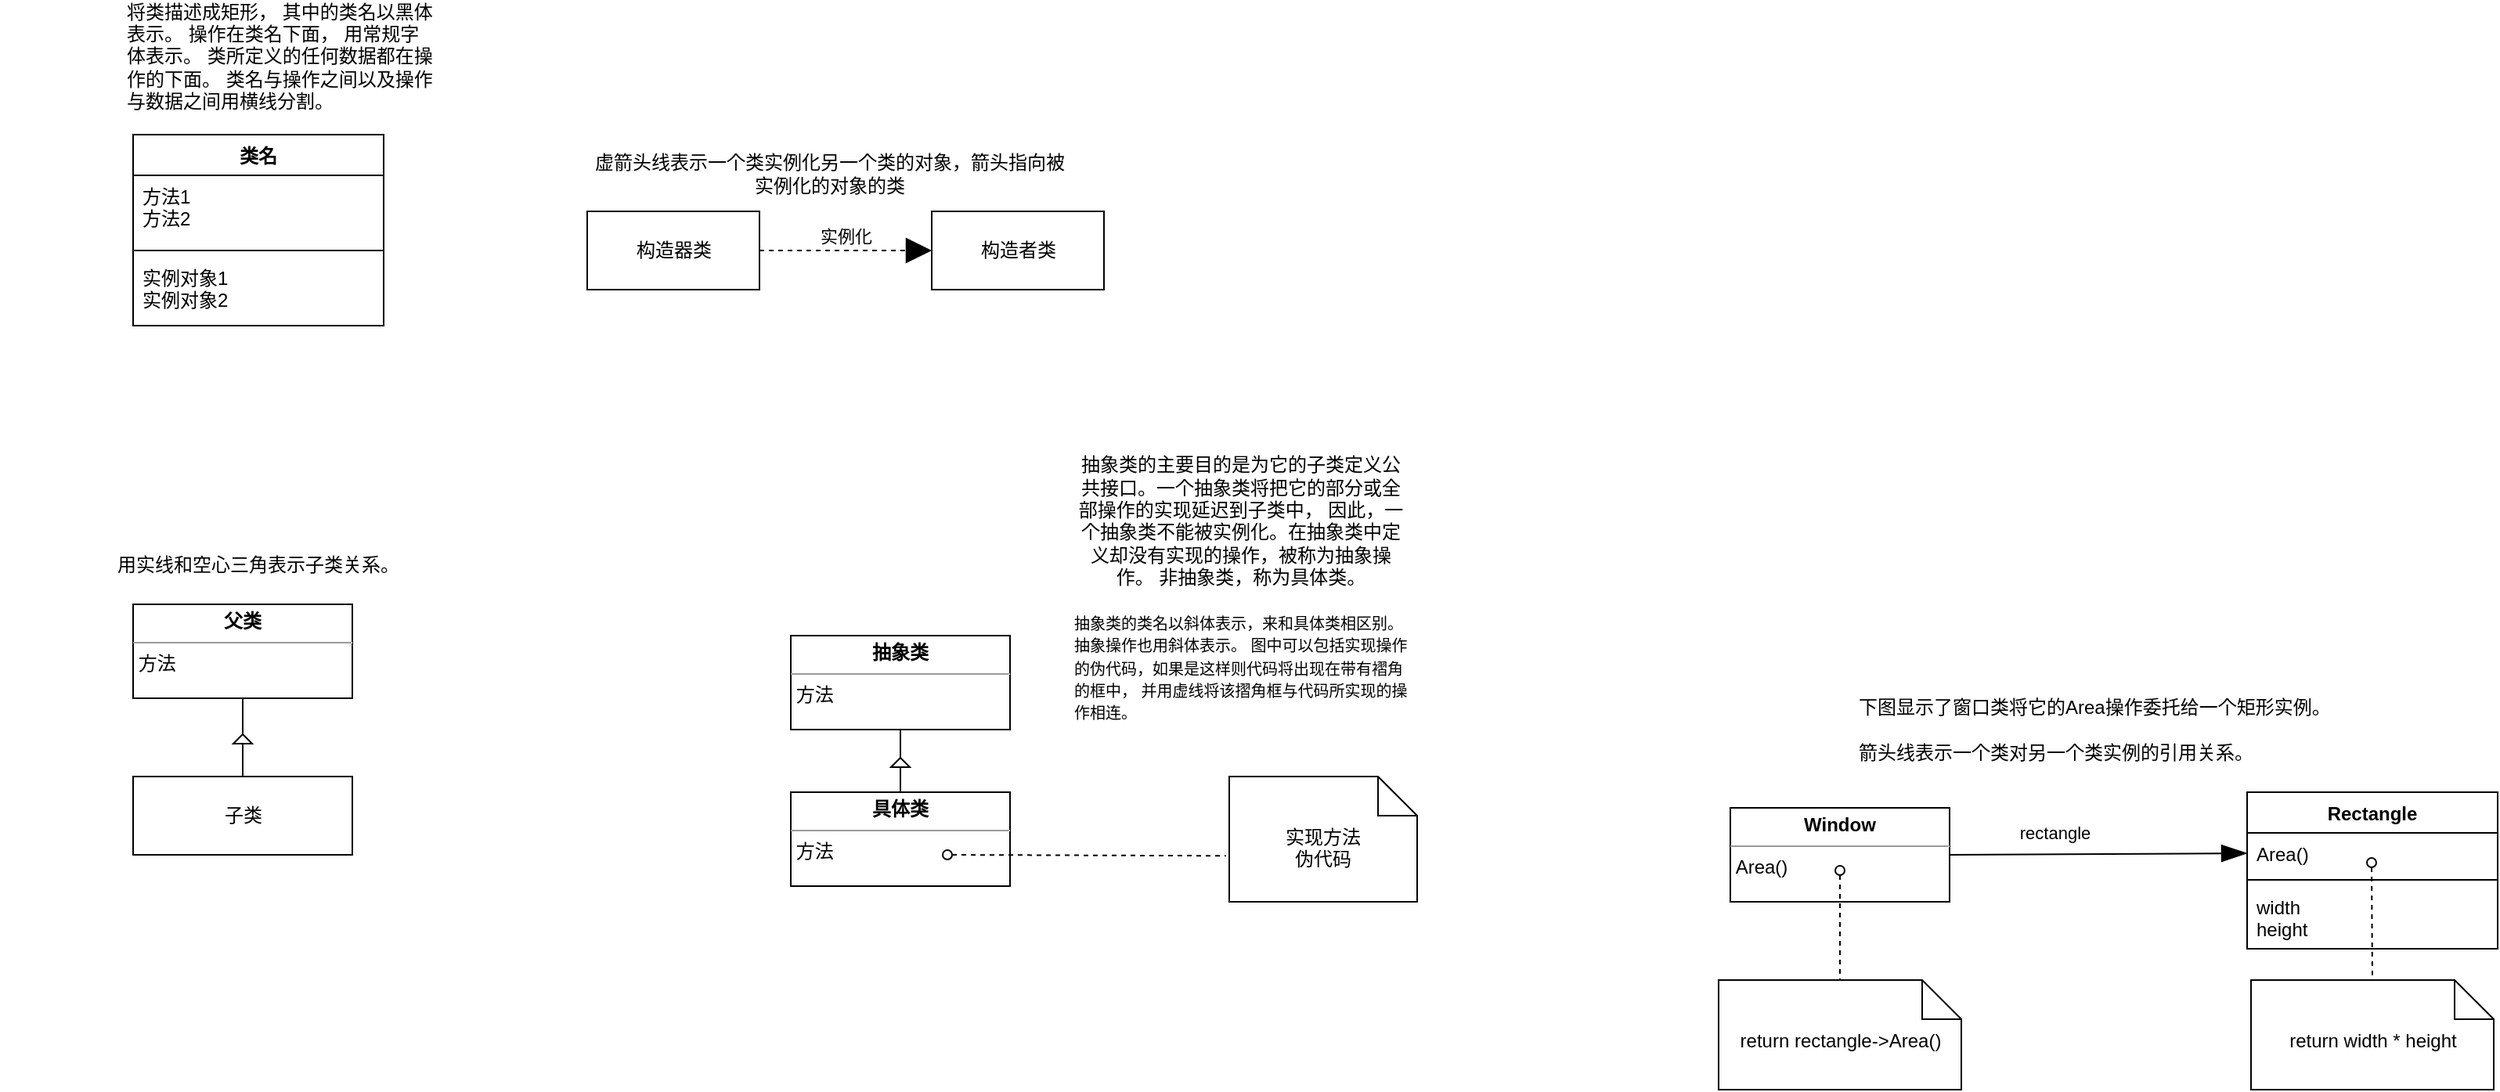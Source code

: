 <mxfile version="15.3.5" type="github">
  <diagram id="C5RBs43oDa-KdzZeNtuy" name="Page-1">
    <mxGraphModel dx="946" dy="589" grid="1" gridSize="10" guides="1" tooltips="1" connect="1" arrows="1" fold="1" page="1" pageScale="1" pageWidth="3300" pageHeight="4681" math="0" shadow="0">
      <root>
        <mxCell id="WIyWlLk6GJQsqaUBKTNV-0" />
        <mxCell id="WIyWlLk6GJQsqaUBKTNV-1" parent="WIyWlLk6GJQsqaUBKTNV-0" />
        <mxCell id="qGOXJuil2sutBYdM2akC-37" value="" style="endArrow=none;html=1;rounded=0;align=center;verticalAlign=bottom;labelBackgroundColor=none;startSize=14;endSize=14;sourcePerimeterSpacing=8;targetPerimeterSpacing=8;exitX=0.5;exitY=0;exitDx=0;exitDy=0;entryX=0.5;entryY=1;entryDx=0;entryDy=0;" edge="1" parent="WIyWlLk6GJQsqaUBKTNV-1" source="qGOXJuil2sutBYdM2akC-31" target="qGOXJuil2sutBYdM2akC-30">
          <mxGeometry relative="1" as="geometry">
            <mxPoint x="716" y="770" as="sourcePoint" />
            <mxPoint x="716" y="720" as="targetPoint" />
          </mxGeometry>
        </mxCell>
        <mxCell id="qGOXJuil2sutBYdM2akC-0" value="类名" style="swimlane;fontStyle=1;align=center;verticalAlign=top;childLayout=stackLayout;horizontal=1;startSize=26;horizontalStack=0;resizeParent=1;resizeParentMax=0;resizeLast=0;collapsible=1;marginBottom=0;hachureGap=4;pointerEvents=0;" vertex="1" parent="WIyWlLk6GJQsqaUBKTNV-1">
          <mxGeometry x="320" y="310" width="160" height="122" as="geometry">
            <mxRectangle x="330" y="260" width="60" height="26" as="alternateBounds" />
          </mxGeometry>
        </mxCell>
        <mxCell id="qGOXJuil2sutBYdM2akC-1" value="方法1&#xa;方法2" style="text;strokeColor=none;fillColor=none;align=left;verticalAlign=top;spacingLeft=4;spacingRight=4;overflow=hidden;rotatable=0;points=[[0,0.5],[1,0.5]];portConstraint=eastwest;" vertex="1" parent="qGOXJuil2sutBYdM2akC-0">
          <mxGeometry y="26" width="160" height="44" as="geometry" />
        </mxCell>
        <mxCell id="qGOXJuil2sutBYdM2akC-2" value="" style="line;strokeWidth=1;fillColor=none;align=left;verticalAlign=middle;spacingTop=-1;spacingLeft=3;spacingRight=3;rotatable=0;labelPosition=right;points=[];portConstraint=eastwest;" vertex="1" parent="qGOXJuil2sutBYdM2akC-0">
          <mxGeometry y="70" width="160" height="8" as="geometry" />
        </mxCell>
        <mxCell id="qGOXJuil2sutBYdM2akC-3" value="实例对象1&#xa;实例对象2" style="text;strokeColor=none;fillColor=none;align=left;verticalAlign=top;spacingLeft=4;spacingRight=4;overflow=hidden;rotatable=0;points=[[0,0.5],[1,0.5]];portConstraint=eastwest;" vertex="1" parent="qGOXJuil2sutBYdM2akC-0">
          <mxGeometry y="78" width="160" height="44" as="geometry" />
        </mxCell>
        <mxCell id="qGOXJuil2sutBYdM2akC-5" value="将类描述成矩形， 其中的类名以黑体表示。 操作在类名下面， 用常规字体表示。 类所定义的任何数据都在操作的下面。 类名与操作之间以及操作与数据之间用横线分割。" style="text;html=1;strokeColor=none;fillColor=none;align=left;verticalAlign=middle;whiteSpace=wrap;rounded=0;hachureGap=4;pointerEvents=0;" vertex="1" parent="WIyWlLk6GJQsqaUBKTNV-1">
          <mxGeometry x="314" y="250" width="200" height="20" as="geometry" />
        </mxCell>
        <mxCell id="qGOXJuil2sutBYdM2akC-6" value="构造器类" style="html=1;hachureGap=4;pointerEvents=0;" vertex="1" parent="WIyWlLk6GJQsqaUBKTNV-1">
          <mxGeometry x="610" y="359" width="110" height="50" as="geometry" />
        </mxCell>
        <mxCell id="qGOXJuil2sutBYdM2akC-7" value="构造者类" style="html=1;hachureGap=4;pointerEvents=0;" vertex="1" parent="WIyWlLk6GJQsqaUBKTNV-1">
          <mxGeometry x="830" y="359" width="110" height="50" as="geometry" />
        </mxCell>
        <mxCell id="qGOXJuil2sutBYdM2akC-10" value="实例化" style="html=1;verticalAlign=bottom;endArrow=block;startSize=14;endSize=14;sourcePerimeterSpacing=8;targetPerimeterSpacing=8;dashed=1;exitX=1;exitY=0.5;exitDx=0;exitDy=0;entryX=0;entryY=0.5;entryDx=0;entryDy=0;" edge="1" parent="WIyWlLk6GJQsqaUBKTNV-1" source="qGOXJuil2sutBYdM2akC-6" target="qGOXJuil2sutBYdM2akC-7">
          <mxGeometry width="80" relative="1" as="geometry">
            <mxPoint x="600" y="500" as="sourcePoint" />
            <mxPoint x="800" y="384" as="targetPoint" />
          </mxGeometry>
        </mxCell>
        <mxCell id="qGOXJuil2sutBYdM2akC-16" value="虚箭头线表示一个类实例化另一个类的对象，箭头指向被实例化的对象的类" style="text;html=1;strokeColor=none;fillColor=none;align=center;verticalAlign=middle;whiteSpace=wrap;rounded=0;hachureGap=4;pointerEvents=0;" vertex="1" parent="WIyWlLk6GJQsqaUBKTNV-1">
          <mxGeometry x="610" y="330" width="310" height="10" as="geometry" />
        </mxCell>
        <mxCell id="qGOXJuil2sutBYdM2akC-17" value="&lt;p style=&quot;margin: 0px ; margin-top: 4px ; text-align: center&quot;&gt;&lt;b&gt;父类&lt;/b&gt;&lt;/p&gt;&lt;hr size=&quot;1&quot;&gt;&lt;div style=&quot;height: 2px&quot;&gt;&amp;nbsp;方法&lt;/div&gt;" style="verticalAlign=top;align=left;overflow=fill;fontSize=12;fontFamily=Helvetica;html=1;hachureGap=4;pointerEvents=0;" vertex="1" parent="WIyWlLk6GJQsqaUBKTNV-1">
          <mxGeometry x="320" y="610" width="140" height="60" as="geometry" />
        </mxCell>
        <mxCell id="qGOXJuil2sutBYdM2akC-19" value="子类" style="html=1;hachureGap=4;pointerEvents=0;" vertex="1" parent="WIyWlLk6GJQsqaUBKTNV-1">
          <mxGeometry x="320" y="720" width="140" height="50" as="geometry" />
        </mxCell>
        <mxCell id="qGOXJuil2sutBYdM2akC-23" value="" style="endArrow=none;html=1;rounded=0;align=center;verticalAlign=bottom;labelBackgroundColor=none;startSize=14;endSize=14;sourcePerimeterSpacing=8;targetPerimeterSpacing=8;exitX=0.5;exitY=0;exitDx=0;exitDy=0;entryX=0.5;entryY=1;entryDx=0;entryDy=0;" edge="1" parent="WIyWlLk6GJQsqaUBKTNV-1" source="qGOXJuil2sutBYdM2akC-19" target="qGOXJuil2sutBYdM2akC-17">
          <mxGeometry relative="1" as="geometry">
            <mxPoint x="590" y="702" as="sourcePoint" />
            <mxPoint x="730" y="702" as="targetPoint" />
          </mxGeometry>
        </mxCell>
        <mxCell id="qGOXJuil2sutBYdM2akC-22" value="" style="triangle;aspect=fixed;fillColor=default;hachureGap=4;pointerEvents=0;rotation=270;" vertex="1" parent="WIyWlLk6GJQsqaUBKTNV-1">
          <mxGeometry x="387" y="690" width="6" height="12" as="geometry" />
        </mxCell>
        <mxCell id="qGOXJuil2sutBYdM2akC-26" value="用实线和空心三角表示子类关系。" style="text;html=1;strokeColor=none;fillColor=none;align=center;verticalAlign=middle;whiteSpace=wrap;rounded=0;hachureGap=4;pointerEvents=0;" vertex="1" parent="WIyWlLk6GJQsqaUBKTNV-1">
          <mxGeometry x="235" y="560" width="330" height="50" as="geometry" />
        </mxCell>
        <mxCell id="qGOXJuil2sutBYdM2akC-30" value="&lt;p style=&quot;margin: 0px ; margin-top: 4px ; text-align: center&quot;&gt;&lt;b&gt;抽象类&lt;/b&gt;&lt;/p&gt;&lt;hr size=&quot;1&quot;&gt;&lt;div style=&quot;height: 2px&quot;&gt;&amp;nbsp;方法&lt;/div&gt;" style="verticalAlign=top;align=left;overflow=fill;fontSize=12;fontFamily=Helvetica;html=1;hachureGap=4;pointerEvents=0;" vertex="1" parent="WIyWlLk6GJQsqaUBKTNV-1">
          <mxGeometry x="740" y="630" width="140" height="60" as="geometry" />
        </mxCell>
        <mxCell id="qGOXJuil2sutBYdM2akC-31" value="&lt;p style=&quot;margin: 0px ; margin-top: 4px ; text-align: center&quot;&gt;&lt;b&gt;具体类&lt;/b&gt;&lt;/p&gt;&lt;hr size=&quot;1&quot;&gt;&lt;div style=&quot;height: 2px&quot;&gt;&amp;nbsp;方法&lt;/div&gt;" style="verticalAlign=top;align=left;overflow=fill;fontSize=12;fontFamily=Helvetica;html=1;hachureGap=4;pointerEvents=0;" vertex="1" parent="WIyWlLk6GJQsqaUBKTNV-1">
          <mxGeometry x="740" y="730" width="140" height="60" as="geometry" />
        </mxCell>
        <mxCell id="qGOXJuil2sutBYdM2akC-36" value="实现方法&lt;br&gt;伪代码" style="shape=note2;boundedLbl=1;whiteSpace=wrap;html=1;size=25;verticalAlign=top;align=center;hachureGap=4;pointerEvents=0;fillColor=default;" vertex="1" parent="WIyWlLk6GJQsqaUBKTNV-1">
          <mxGeometry x="1020" y="720" width="120" height="80" as="geometry" />
        </mxCell>
        <mxCell id="qGOXJuil2sutBYdM2akC-44" value="" style="group" vertex="1" connectable="0" parent="WIyWlLk6GJQsqaUBKTNV-1">
          <mxGeometry x="804" y="690" width="12" height="50" as="geometry" />
        </mxCell>
        <mxCell id="qGOXJuil2sutBYdM2akC-38" value="" style="triangle;aspect=fixed;fillColor=#FFFFFF;hachureGap=4;pointerEvents=0;rotation=270;" vertex="1" parent="qGOXJuil2sutBYdM2akC-44">
          <mxGeometry x="3" y="15" width="6" height="12" as="geometry" />
        </mxCell>
        <mxCell id="qGOXJuil2sutBYdM2akC-48" value="" style="endArrow=none;html=1;rounded=0;align=center;verticalAlign=top;endFill=0;labelBackgroundColor=none;endSize=6;startArrow=oval;startFill=0;sourcePerimeterSpacing=8;targetPerimeterSpacing=8;entryX=-0.018;entryY=0.633;entryDx=0;entryDy=0;entryPerimeter=0;dashed=1;" edge="1" parent="WIyWlLk6GJQsqaUBKTNV-1" target="qGOXJuil2sutBYdM2akC-36">
          <mxGeometry relative="1" as="geometry">
            <mxPoint x="840" y="770" as="sourcePoint" />
            <mxPoint x="1000" y="770" as="targetPoint" />
          </mxGeometry>
        </mxCell>
        <mxCell id="qGOXJuil2sutBYdM2akC-49" value="抽象类的主要目的是为它的子类定义公共接口。一个抽象类将把它的部分或全部操作的实现延迟到子类中， 因此，一个抽象类不能被实例化。在抽象类中定义却没有实现的操作，被称为抽象操作。 非抽象类，称为具体类。&lt;br&gt;&lt;br&gt;&lt;div style=&quot;text-align: left&quot;&gt;&lt;font size=&quot;1&quot;&gt;抽象类的类名以斜体表示，来和具体类相区别。 抽象操作也用斜体表示。 图中可以包括实现操作的伪代码，如果是这样则代码将出现在带有褶角的框中， 并用虚线将该摺角框与代码所实现的操作相连。&lt;/font&gt;&lt;/div&gt;" style="text;html=1;strokeColor=none;fillColor=none;align=center;verticalAlign=middle;whiteSpace=wrap;rounded=0;hachureGap=4;pointerEvents=0;" vertex="1" parent="WIyWlLk6GJQsqaUBKTNV-1">
          <mxGeometry x="920" y="570" width="215" height="60" as="geometry" />
        </mxCell>
        <mxCell id="qGOXJuil2sutBYdM2akC-51" value="&lt;p style=&quot;margin: 0px ; margin-top: 4px ; text-align: center&quot;&gt;&lt;b&gt;Window&lt;/b&gt;&lt;/p&gt;&lt;hr size=&quot;1&quot;&gt;&lt;div style=&quot;height: 2px&quot;&gt;&amp;nbsp;Area()&lt;/div&gt;" style="verticalAlign=top;align=left;overflow=fill;fontSize=12;fontFamily=Helvetica;html=1;hachureGap=4;pointerEvents=0;" vertex="1" parent="WIyWlLk6GJQsqaUBKTNV-1">
          <mxGeometry x="1340" y="740" width="140" height="60" as="geometry" />
        </mxCell>
        <mxCell id="qGOXJuil2sutBYdM2akC-52" value="return rectangle-&amp;gt;Area()" style="shape=note2;boundedLbl=1;whiteSpace=wrap;html=1;size=25;verticalAlign=top;align=center;hachureGap=4;pointerEvents=0;fillColor=default;" vertex="1" parent="WIyWlLk6GJQsqaUBKTNV-1">
          <mxGeometry x="1332.5" y="850" width="155" height="70" as="geometry" />
        </mxCell>
        <mxCell id="qGOXJuil2sutBYdM2akC-53" value="" style="endArrow=none;html=1;rounded=0;align=center;verticalAlign=top;endFill=0;labelBackgroundColor=none;endSize=6;startArrow=oval;startFill=0;sourcePerimeterSpacing=8;targetPerimeterSpacing=8;entryX=0.5;entryY=0;entryDx=0;entryDy=0;entryPerimeter=0;dashed=1;" edge="1" parent="WIyWlLk6GJQsqaUBKTNV-1" target="qGOXJuil2sutBYdM2akC-52">
          <mxGeometry relative="1" as="geometry">
            <mxPoint x="1410" y="780" as="sourcePoint" />
            <mxPoint x="1297.84" y="850.64" as="targetPoint" />
          </mxGeometry>
        </mxCell>
        <mxCell id="qGOXJuil2sutBYdM2akC-57" value="Rectangle" style="swimlane;fontStyle=1;align=center;verticalAlign=top;childLayout=stackLayout;horizontal=1;startSize=26;horizontalStack=0;resizeParent=1;resizeParentMax=0;resizeLast=0;collapsible=1;marginBottom=0;hachureGap=4;pointerEvents=0;fillColor=#FFFFFF;" vertex="1" parent="WIyWlLk6GJQsqaUBKTNV-1">
          <mxGeometry x="1670" y="730" width="160" height="100" as="geometry" />
        </mxCell>
        <mxCell id="qGOXJuil2sutBYdM2akC-58" value="Area()" style="text;strokeColor=none;fillColor=none;align=left;verticalAlign=top;spacingLeft=4;spacingRight=4;overflow=hidden;rotatable=0;points=[[0,0.5],[1,0.5]];portConstraint=eastwest;" vertex="1" parent="qGOXJuil2sutBYdM2akC-57">
          <mxGeometry y="26" width="160" height="26" as="geometry" />
        </mxCell>
        <mxCell id="qGOXJuil2sutBYdM2akC-59" value="" style="line;strokeWidth=1;fillColor=none;align=left;verticalAlign=middle;spacingTop=-1;spacingLeft=3;spacingRight=3;rotatable=0;labelPosition=right;points=[];portConstraint=eastwest;" vertex="1" parent="qGOXJuil2sutBYdM2akC-57">
          <mxGeometry y="52" width="160" height="8" as="geometry" />
        </mxCell>
        <mxCell id="qGOXJuil2sutBYdM2akC-63" value="" style="endArrow=none;html=1;rounded=0;align=center;verticalAlign=top;endFill=0;labelBackgroundColor=none;endSize=6;startArrow=oval;startFill=0;sourcePerimeterSpacing=8;targetPerimeterSpacing=8;dashed=1;entryX=0.5;entryY=0;entryDx=0;entryDy=0;entryPerimeter=0;" edge="1" parent="qGOXJuil2sutBYdM2akC-57" target="qGOXJuil2sutBYdM2akC-62">
          <mxGeometry relative="1" as="geometry">
            <mxPoint x="79.5" y="45" as="sourcePoint" />
            <mxPoint x="80" y="120" as="targetPoint" />
          </mxGeometry>
        </mxCell>
        <mxCell id="qGOXJuil2sutBYdM2akC-60" value="width&#xa;height" style="text;strokeColor=none;fillColor=none;align=left;verticalAlign=top;spacingLeft=4;spacingRight=4;overflow=hidden;rotatable=0;points=[[0,0.5],[1,0.5]];portConstraint=eastwest;" vertex="1" parent="qGOXJuil2sutBYdM2akC-57">
          <mxGeometry y="60" width="160" height="40" as="geometry" />
        </mxCell>
        <mxCell id="qGOXJuil2sutBYdM2akC-61" value="" style="html=1;verticalAlign=bottom;labelBackgroundColor=none;endArrow=blockThin;endFill=1;startSize=14;endSize=14;sourcePerimeterSpacing=8;targetPerimeterSpacing=8;entryX=0;entryY=0.5;entryDx=0;entryDy=0;exitX=1;exitY=0.5;exitDx=0;exitDy=0;" edge="1" parent="WIyWlLk6GJQsqaUBKTNV-1" source="qGOXJuil2sutBYdM2akC-51" target="qGOXJuil2sutBYdM2akC-58">
          <mxGeometry width="160" relative="1" as="geometry">
            <mxPoint x="1560" y="890" as="sourcePoint" />
            <mxPoint x="1720" y="890" as="targetPoint" />
          </mxGeometry>
        </mxCell>
        <mxCell id="qGOXJuil2sutBYdM2akC-65" value="rectangle" style="edgeLabel;html=1;align=center;verticalAlign=middle;resizable=0;points=[];" vertex="1" connectable="0" parent="qGOXJuil2sutBYdM2akC-61">
          <mxGeometry x="-0.295" y="3" relative="1" as="geometry">
            <mxPoint y="-11" as="offset" />
          </mxGeometry>
        </mxCell>
        <mxCell id="qGOXJuil2sutBYdM2akC-62" value="return width * height" style="shape=note2;boundedLbl=1;whiteSpace=wrap;html=1;size=25;verticalAlign=top;align=center;hachureGap=4;pointerEvents=0;fillColor=default;" vertex="1" parent="WIyWlLk6GJQsqaUBKTNV-1">
          <mxGeometry x="1672.5" y="850" width="155" height="70" as="geometry" />
        </mxCell>
        <mxCell id="qGOXJuil2sutBYdM2akC-64" value="下图显示了窗口类将它的Area操作委托给一个矩形实例。&lt;br&gt;&lt;br&gt;箭头线表示一个类对另一个类实例的引用关系。" style="text;html=1;strokeColor=none;fillColor=none;align=left;verticalAlign=middle;whiteSpace=wrap;rounded=0;hachureGap=4;pointerEvents=0;" vertex="1" parent="WIyWlLk6GJQsqaUBKTNV-1">
          <mxGeometry x="1420" y="660" width="330" height="60" as="geometry" />
        </mxCell>
      </root>
    </mxGraphModel>
  </diagram>
</mxfile>

